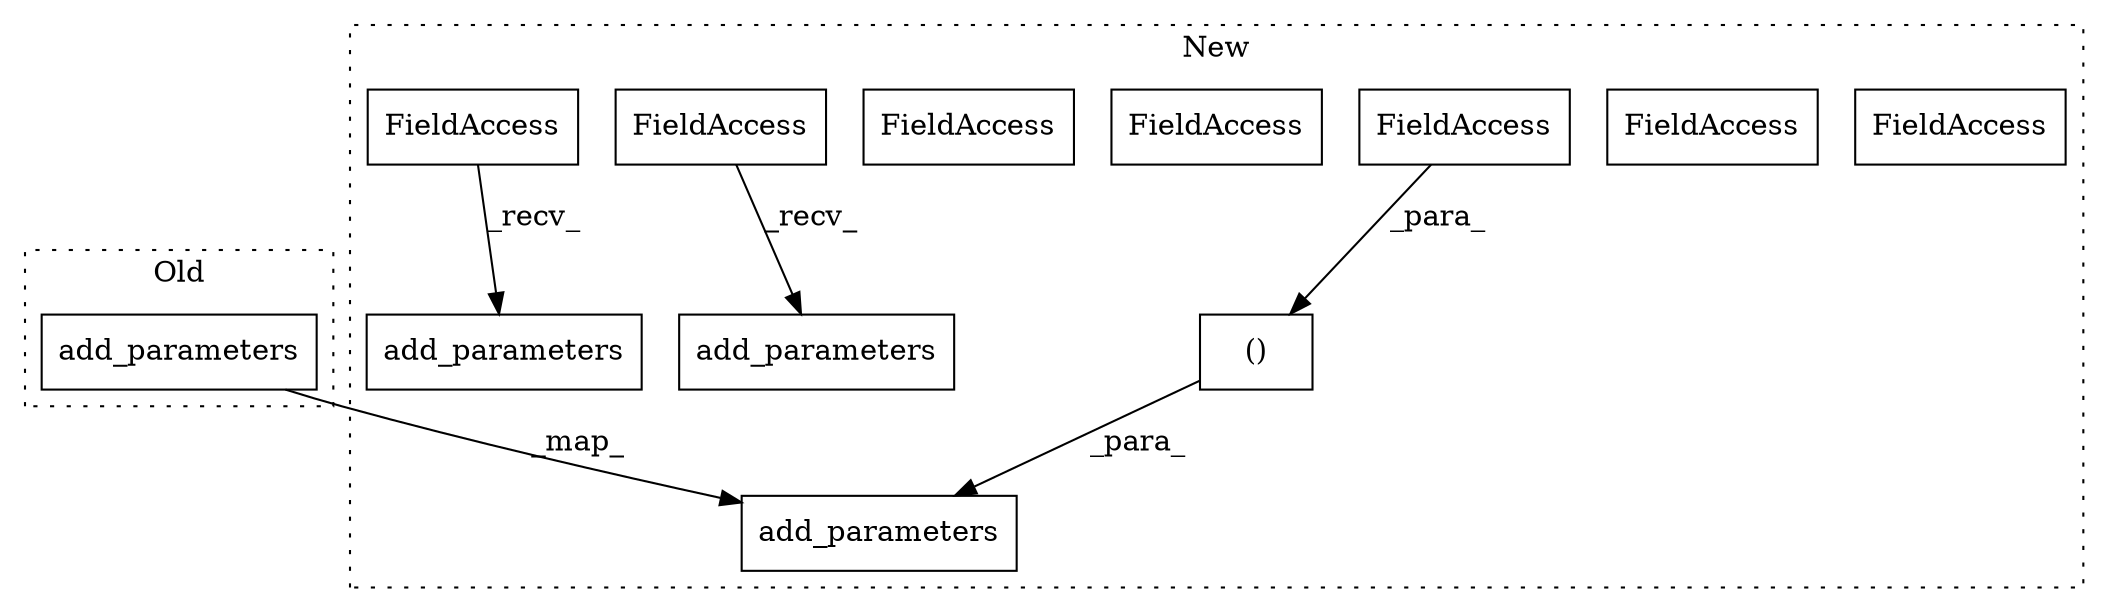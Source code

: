 digraph G {
subgraph cluster0 {
1 [label="add_parameters" a="32" s="1115,1159" l="20,2" shape="box"];
label = "Old";
style="dotted";
}
subgraph cluster1 {
2 [label="add_parameters" a="32" s="919,996" l="22,2" shape="box"];
3 [label="FieldAccess" a="22" s="1612" l="10" shape="box"];
4 [label="FieldAccess" a="22" s="1688" l="10" shape="box"];
5 [label="add_parameters" a="32" s="1699,1715" l="15,1" shape="box"];
6 [label="()" a="106" s="941" l="55" shape="box"];
7 [label="FieldAccess" a="22" s="941" l="21" shape="box"];
8 [label="add_parameters" a="32" s="1623,1667" l="20,2" shape="box"];
9 [label="FieldAccess" a="22" s="1612" l="10" shape="box"];
10 [label="FieldAccess" a="22" s="1688" l="10" shape="box"];
11 [label="FieldAccess" a="22" s="1612" l="10" shape="box"];
12 [label="FieldAccess" a="22" s="1688" l="10" shape="box"];
label = "New";
style="dotted";
}
1 -> 2 [label="_map_"];
6 -> 2 [label="_para_"];
7 -> 6 [label="_para_"];
11 -> 8 [label="_recv_"];
12 -> 5 [label="_recv_"];
}